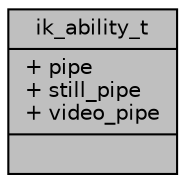 digraph "ik_ability_t"
{
 // INTERACTIVE_SVG=YES
 // LATEX_PDF_SIZE
  bgcolor="transparent";
  edge [fontname="Helvetica",fontsize="10",labelfontname="Helvetica",labelfontsize="10"];
  node [fontname="Helvetica",fontsize="10",shape=record];
  Node1 [label="{ik_ability_t\n|+ pipe\l+ still_pipe\l+ video_pipe\l|}",height=0.2,width=0.4,color="black", fillcolor="grey75", style="filled", fontcolor="black",tooltip=" "];
}
